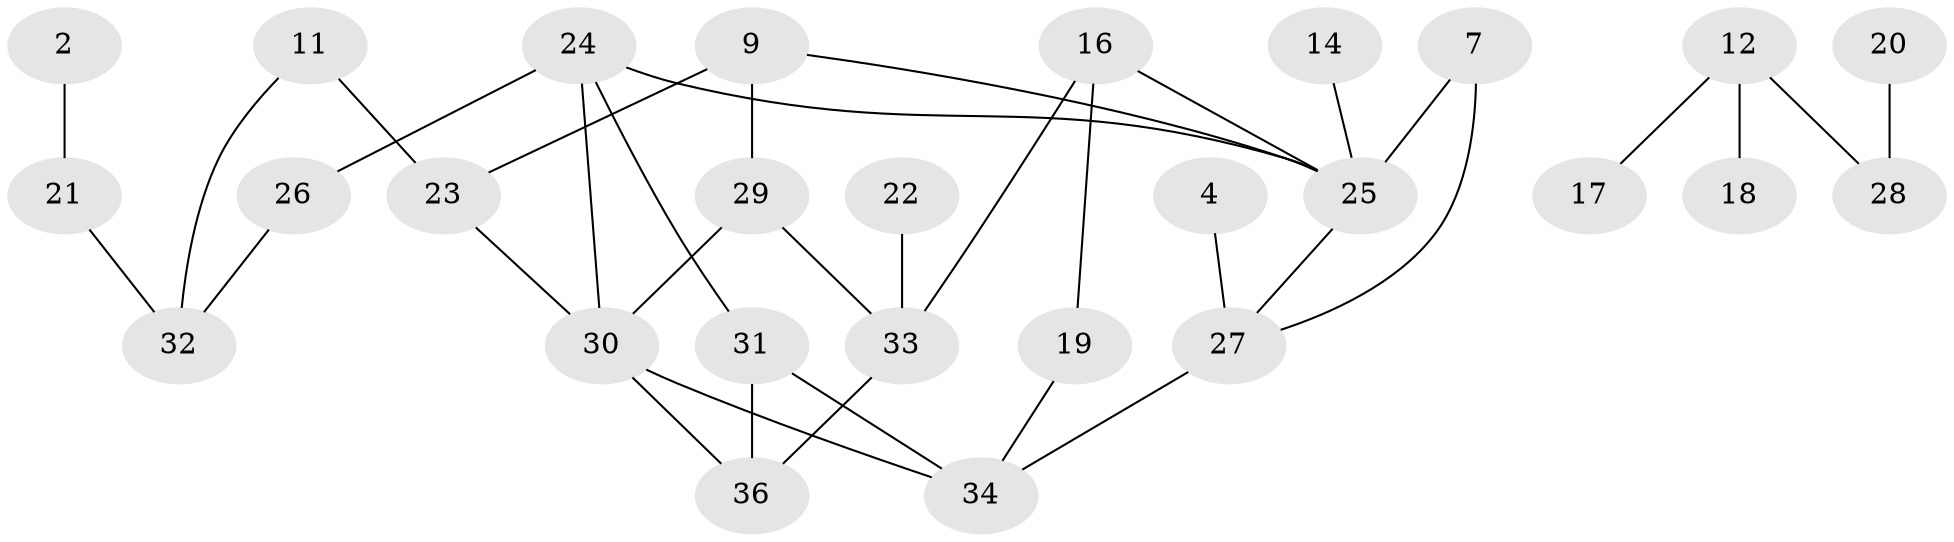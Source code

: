 // original degree distribution, {3: 0.20833333333333334, 2: 0.2916666666666667, 0: 0.125, 1: 0.2361111111111111, 4: 0.1111111111111111, 5: 0.027777777777777776}
// Generated by graph-tools (version 1.1) at 2025/49/03/09/25 03:49:07]
// undirected, 27 vertices, 35 edges
graph export_dot {
graph [start="1"]
  node [color=gray90,style=filled];
  2;
  4;
  7;
  9;
  11;
  12;
  14;
  16;
  17;
  18;
  19;
  20;
  21;
  22;
  23;
  24;
  25;
  26;
  27;
  28;
  29;
  30;
  31;
  32;
  33;
  34;
  36;
  2 -- 21 [weight=1.0];
  4 -- 27 [weight=1.0];
  7 -- 25 [weight=1.0];
  7 -- 27 [weight=1.0];
  9 -- 23 [weight=1.0];
  9 -- 25 [weight=1.0];
  9 -- 29 [weight=2.0];
  11 -- 23 [weight=1.0];
  11 -- 32 [weight=1.0];
  12 -- 17 [weight=1.0];
  12 -- 18 [weight=1.0];
  12 -- 28 [weight=1.0];
  14 -- 25 [weight=1.0];
  16 -- 19 [weight=1.0];
  16 -- 25 [weight=1.0];
  16 -- 33 [weight=1.0];
  19 -- 34 [weight=1.0];
  20 -- 28 [weight=1.0];
  21 -- 32 [weight=1.0];
  22 -- 33 [weight=1.0];
  23 -- 30 [weight=1.0];
  24 -- 25 [weight=1.0];
  24 -- 26 [weight=1.0];
  24 -- 30 [weight=1.0];
  24 -- 31 [weight=1.0];
  25 -- 27 [weight=1.0];
  26 -- 32 [weight=1.0];
  27 -- 34 [weight=1.0];
  29 -- 30 [weight=1.0];
  29 -- 33 [weight=1.0];
  30 -- 34 [weight=1.0];
  30 -- 36 [weight=1.0];
  31 -- 34 [weight=1.0];
  31 -- 36 [weight=1.0];
  33 -- 36 [weight=1.0];
}
